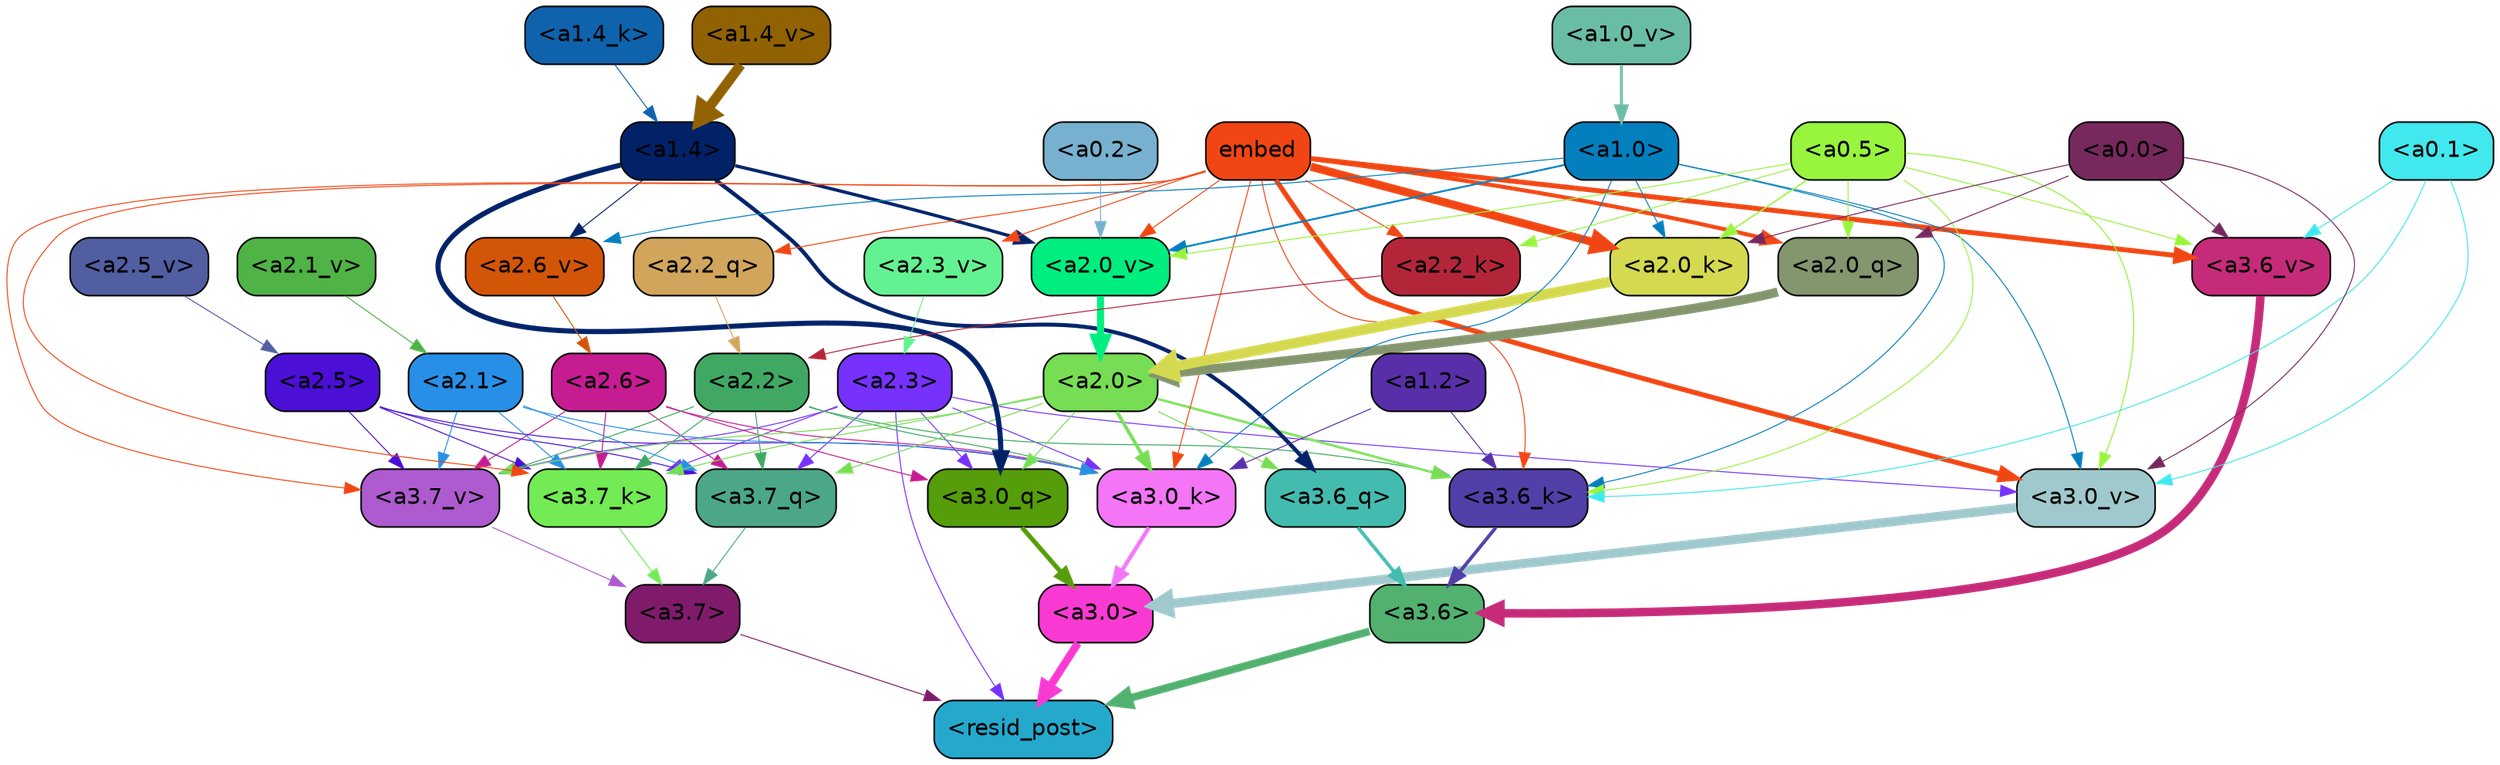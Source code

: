 strict digraph "" {
	graph [bgcolor=transparent,
		layout=dot,
		overlap=false,
		splines=true
	];
	"<a3.7>"	[color=black,
		fillcolor="#801b6c",
		fontname=Helvetica,
		shape=box,
		style="filled, rounded"];
	"<resid_post>"	[color=black,
		fillcolor="#24a9cd",
		fontname=Helvetica,
		shape=box,
		style="filled, rounded"];
	"<a3.7>" -> "<resid_post>"	[color="#801b6c",
		penwidth=0.6];
	"<a3.6>"	[color=black,
		fillcolor="#52b16f",
		fontname=Helvetica,
		shape=box,
		style="filled, rounded"];
	"<a3.6>" -> "<resid_post>"	[color="#52b16f",
		penwidth=4.7534414529800415];
	"<a3.0>"	[color=black,
		fillcolor="#f83ad2",
		fontname=Helvetica,
		shape=box,
		style="filled, rounded"];
	"<a3.0>" -> "<resid_post>"	[color="#f83ad2",
		penwidth=4.898576855659485];
	"<a2.3>"	[color=black,
		fillcolor="#7631fc",
		fontname=Helvetica,
		shape=box,
		style="filled, rounded"];
	"<a2.3>" -> "<resid_post>"	[color="#7631fc",
		penwidth=0.6];
	"<a3.7_q>"	[color=black,
		fillcolor="#4ba788",
		fontname=Helvetica,
		shape=box,
		style="filled, rounded"];
	"<a2.3>" -> "<a3.7_q>"	[color="#7631fc",
		penwidth=0.6];
	"<a3.0_q>"	[color=black,
		fillcolor="#559d0a",
		fontname=Helvetica,
		shape=box,
		style="filled, rounded"];
	"<a2.3>" -> "<a3.0_q>"	[color="#7631fc",
		penwidth=0.6];
	"<a3.7_k>"	[color=black,
		fillcolor="#72eb54",
		fontname=Helvetica,
		shape=box,
		style="filled, rounded"];
	"<a2.3>" -> "<a3.7_k>"	[color="#7631fc",
		penwidth=0.6];
	"<a3.0_k>"	[color=black,
		fillcolor="#f475f6",
		fontname=Helvetica,
		shape=box,
		style="filled, rounded"];
	"<a2.3>" -> "<a3.0_k>"	[color="#7631fc",
		penwidth=0.6];
	"<a3.7_v>"	[color=black,
		fillcolor="#ad5bcf",
		fontname=Helvetica,
		shape=box,
		style="filled, rounded"];
	"<a2.3>" -> "<a3.7_v>"	[color="#7631fc",
		penwidth=0.6];
	"<a3.0_v>"	[color=black,
		fillcolor="#a0c9cd",
		fontname=Helvetica,
		shape=box,
		style="filled, rounded"];
	"<a2.3>" -> "<a3.0_v>"	[color="#7631fc",
		penwidth=0.6];
	"<a3.7_q>" -> "<a3.7>"	[color="#4ba788",
		penwidth=0.6];
	"<a3.6_q>"	[color=black,
		fillcolor="#43bcaf",
		fontname=Helvetica,
		shape=box,
		style="filled, rounded"];
	"<a3.6_q>" -> "<a3.6>"	[color="#43bcaf",
		penwidth=2.160832464694977];
	"<a3.0_q>" -> "<a3.0>"	[color="#559d0a",
		penwidth=2.870753765106201];
	"<a3.7_k>" -> "<a3.7>"	[color="#72eb54",
		penwidth=0.6];
	"<a3.6_k>"	[color=black,
		fillcolor="#523fa8",
		fontname=Helvetica,
		shape=box,
		style="filled, rounded"];
	"<a3.6_k>" -> "<a3.6>"	[color="#523fa8",
		penwidth=2.13908451795578];
	"<a3.0_k>" -> "<a3.0>"	[color="#f475f6",
		penwidth=2.520303964614868];
	"<a3.7_v>" -> "<a3.7>"	[color="#ad5bcf",
		penwidth=0.6];
	"<a3.6_v>"	[color=black,
		fillcolor="#c62b7a",
		fontname=Helvetica,
		shape=box,
		style="filled, rounded"];
	"<a3.6_v>" -> "<a3.6>"	[color="#c62b7a",
		penwidth=5.297133803367615];
	"<a3.0_v>" -> "<a3.0>"	[color="#a0c9cd",
		penwidth=5.680712580680847];
	"<a2.6>"	[color=black,
		fillcolor="#c61c92",
		fontname=Helvetica,
		shape=box,
		style="filled, rounded"];
	"<a2.6>" -> "<a3.7_q>"	[color="#c61c92",
		penwidth=0.6];
	"<a2.6>" -> "<a3.0_q>"	[color="#c61c92",
		penwidth=0.6];
	"<a2.6>" -> "<a3.7_k>"	[color="#c61c92",
		penwidth=0.6];
	"<a2.6>" -> "<a3.0_k>"	[color="#c61c92",
		penwidth=0.6];
	"<a2.6>" -> "<a3.7_v>"	[color="#c61c92",
		penwidth=0.6];
	"<a2.5>"	[color=black,
		fillcolor="#4b0fd6",
		fontname=Helvetica,
		shape=box,
		style="filled, rounded"];
	"<a2.5>" -> "<a3.7_q>"	[color="#4b0fd6",
		penwidth=0.6];
	"<a2.5>" -> "<a3.7_k>"	[color="#4b0fd6",
		penwidth=0.6];
	"<a2.5>" -> "<a3.0_k>"	[color="#4b0fd6",
		penwidth=0.6];
	"<a2.5>" -> "<a3.7_v>"	[color="#4b0fd6",
		penwidth=0.6];
	"<a2.2>"	[color=black,
		fillcolor="#40a862",
		fontname=Helvetica,
		shape=box,
		style="filled, rounded"];
	"<a2.2>" -> "<a3.7_q>"	[color="#40a862",
		penwidth=0.6];
	"<a2.2>" -> "<a3.7_k>"	[color="#40a862",
		penwidth=0.6];
	"<a2.2>" -> "<a3.6_k>"	[color="#40a862",
		penwidth=0.6];
	"<a2.2>" -> "<a3.0_k>"	[color="#40a862",
		penwidth=0.6];
	"<a2.2>" -> "<a3.7_v>"	[color="#40a862",
		penwidth=0.6];
	"<a2.1>"	[color=black,
		fillcolor="#288fe7",
		fontname=Helvetica,
		shape=box,
		style="filled, rounded"];
	"<a2.1>" -> "<a3.7_q>"	[color="#288fe7",
		penwidth=0.6];
	"<a2.1>" -> "<a3.7_k>"	[color="#288fe7",
		penwidth=0.6];
	"<a2.1>" -> "<a3.0_k>"	[color="#288fe7",
		penwidth=0.6];
	"<a2.1>" -> "<a3.7_v>"	[color="#288fe7",
		penwidth=0.6];
	"<a2.0>"	[color=black,
		fillcolor="#76dd54",
		fontname=Helvetica,
		shape=box,
		style="filled, rounded"];
	"<a2.0>" -> "<a3.7_q>"	[color="#76dd54",
		penwidth=0.6];
	"<a2.0>" -> "<a3.6_q>"	[color="#76dd54",
		penwidth=0.6];
	"<a2.0>" -> "<a3.0_q>"	[color="#76dd54",
		penwidth=0.6];
	"<a2.0>" -> "<a3.7_k>"	[color="#76dd54",
		penwidth=0.6];
	"<a2.0>" -> "<a3.6_k>"	[color="#76dd54",
		penwidth=1.4855384826660156];
	"<a2.0>" -> "<a3.0_k>"	[color="#76dd54",
		penwidth=2.142689883708954];
	"<a2.0>" -> "<a3.7_v>"	[color="#76dd54",
		penwidth=0.6];
	"<a1.4>"	[color=black,
		fillcolor="#022268",
		fontname=Helvetica,
		shape=box,
		style="filled, rounded"];
	"<a1.4>" -> "<a3.6_q>"	[color="#022268",
		penwidth=2.4767253398895264];
	"<a1.4>" -> "<a3.0_q>"	[color="#022268",
		penwidth=3.192750334739685];
	"<a2.6_v>"	[color=black,
		fillcolor="#d35608",
		fontname=Helvetica,
		shape=box,
		style="filled, rounded"];
	"<a1.4>" -> "<a2.6_v>"	[color="#022268",
		penwidth=0.6];
	"<a2.0_v>"	[color=black,
		fillcolor="#00ed80",
		fontname=Helvetica,
		shape=box,
		style="filled, rounded"];
	"<a1.4>" -> "<a2.0_v>"	[color="#022268",
		penwidth=2.0349366441369057];
	embed	[color=black,
		fillcolor="#f14613",
		fontname=Helvetica,
		shape=box,
		style="filled, rounded"];
	embed -> "<a3.7_k>"	[color="#f14613",
		penwidth=0.6];
	embed -> "<a3.6_k>"	[color="#f14613",
		penwidth=0.6];
	embed -> "<a3.0_k>"	[color="#f14613",
		penwidth=0.6015868484973907];
	embed -> "<a3.7_v>"	[color="#f14613",
		penwidth=0.6];
	embed -> "<a3.6_v>"	[color="#f14613",
		penwidth=3.067279100418091];
	embed -> "<a3.0_v>"	[color="#f14613",
		penwidth=3.0891895294189453];
	"<a2.2_q>"	[color=black,
		fillcolor="#d1a65c",
		fontname=Helvetica,
		shape=box,
		style="filled, rounded"];
	embed -> "<a2.2_q>"	[color="#f14613",
		penwidth=0.6];
	"<a2.0_q>"	[color=black,
		fillcolor="#84966e",
		fontname=Helvetica,
		shape=box,
		style="filled, rounded"];
	embed -> "<a2.0_q>"	[color="#f14613",
		penwidth=2.482962191104889];
	"<a2.2_k>"	[color=black,
		fillcolor="#b3263a",
		fontname=Helvetica,
		shape=box,
		style="filled, rounded"];
	embed -> "<a2.2_k>"	[color="#f14613",
		penwidth=0.6];
	"<a2.0_k>"	[color=black,
		fillcolor="#d4d950",
		fontname=Helvetica,
		shape=box,
		style="filled, rounded"];
	embed -> "<a2.0_k>"	[color="#f14613",
		penwidth=5.09069561958313];
	"<a2.3_v>"	[color=black,
		fillcolor="#63f291",
		fontname=Helvetica,
		shape=box,
		style="filled, rounded"];
	embed -> "<a2.3_v>"	[color="#f14613",
		penwidth=0.6];
	embed -> "<a2.0_v>"	[color="#f14613",
		penwidth=0.6];
	"<a1.2>"	[color=black,
		fillcolor="#582fa8",
		fontname=Helvetica,
		shape=box,
		style="filled, rounded"];
	"<a1.2>" -> "<a3.6_k>"	[color="#582fa8",
		penwidth=0.6];
	"<a1.2>" -> "<a3.0_k>"	[color="#582fa8",
		penwidth=0.6];
	"<a1.0>"	[color=black,
		fillcolor="#037fbe",
		fontname=Helvetica,
		shape=box,
		style="filled, rounded"];
	"<a1.0>" -> "<a3.6_k>"	[color="#037fbe",
		penwidth=0.6];
	"<a1.0>" -> "<a3.0_k>"	[color="#037fbe",
		penwidth=0.6];
	"<a1.0>" -> "<a3.0_v>"	[color="#037fbe",
		penwidth=0.6];
	"<a1.0>" -> "<a2.0_k>"	[color="#037fbe",
		penwidth=0.6];
	"<a1.0>" -> "<a2.6_v>"	[color="#037fbe",
		penwidth=0.6];
	"<a1.0>" -> "<a2.0_v>"	[color="#037fbe",
		penwidth=1.1342760920524597];
	"<a0.5>"	[color=black,
		fillcolor="#98f43d",
		fontname=Helvetica,
		shape=box,
		style="filled, rounded"];
	"<a0.5>" -> "<a3.6_k>"	[color="#98f43d",
		penwidth=0.6];
	"<a0.5>" -> "<a3.6_v>"	[color="#98f43d",
		penwidth=0.6];
	"<a0.5>" -> "<a3.0_v>"	[color="#98f43d",
		penwidth=0.6549575447570533];
	"<a0.5>" -> "<a2.0_q>"	[color="#98f43d",
		penwidth=0.6];
	"<a0.5>" -> "<a2.2_k>"	[color="#98f43d",
		penwidth=0.6];
	"<a0.5>" -> "<a2.0_k>"	[color="#98f43d",
		penwidth=0.8980485796928406];
	"<a0.5>" -> "<a2.0_v>"	[color="#98f43d",
		penwidth=0.6];
	"<a0.1>"	[color=black,
		fillcolor="#41e8ee",
		fontname=Helvetica,
		shape=box,
		style="filled, rounded"];
	"<a0.1>" -> "<a3.6_k>"	[color="#41e8ee",
		penwidth=0.6];
	"<a0.1>" -> "<a3.6_v>"	[color="#41e8ee",
		penwidth=0.6];
	"<a0.1>" -> "<a3.0_v>"	[color="#41e8ee",
		penwidth=0.6];
	"<a0.0>"	[color=black,
		fillcolor="#77295e",
		fontname=Helvetica,
		shape=box,
		style="filled, rounded"];
	"<a0.0>" -> "<a3.6_v>"	[color="#77295e",
		penwidth=0.6];
	"<a0.0>" -> "<a3.0_v>"	[color="#77295e",
		penwidth=0.6];
	"<a0.0>" -> "<a2.0_q>"	[color="#77295e",
		penwidth=0.6];
	"<a0.0>" -> "<a2.0_k>"	[color="#77295e",
		penwidth=0.6];
	"<a2.2_q>" -> "<a2.2>"	[color="#d1a65c",
		penwidth=0.6];
	"<a2.0_q>" -> "<a2.0>"	[color="#84966e",
		penwidth=5.653985500335693];
	"<a2.2_k>" -> "<a2.2>"	[color="#b3263a",
		penwidth=0.6];
	"<a2.0_k>" -> "<a2.0>"	[color="#d4d950",
		penwidth=6.397904872894287];
	"<a2.6_v>" -> "<a2.6>"	[color="#d35608",
		penwidth=0.6];
	"<a2.5_v>"	[color=black,
		fillcolor="#515ea2",
		fontname=Helvetica,
		shape=box,
		style="filled, rounded"];
	"<a2.5_v>" -> "<a2.5>"	[color="#515ea2",
		penwidth=0.6];
	"<a2.3_v>" -> "<a2.3>"	[color="#63f291",
		penwidth=0.6];
	"<a2.1_v>"	[color=black,
		fillcolor="#50b345",
		fontname=Helvetica,
		shape=box,
		style="filled, rounded"];
	"<a2.1_v>" -> "<a2.1>"	[color="#50b345",
		penwidth=0.6];
	"<a2.0_v>" -> "<a2.0>"	[color="#00ed80",
		penwidth=4.48047137260437];
	"<a0.2>"	[color=black,
		fillcolor="#77b1cf",
		fontname=Helvetica,
		shape=box,
		style="filled, rounded"];
	"<a0.2>" -> "<a2.0_v>"	[color="#77b1cf",
		penwidth=0.6];
	"<a1.4_k>"	[color=black,
		fillcolor="#0f63ac",
		fontname=Helvetica,
		shape=box,
		style="filled, rounded"];
	"<a1.4_k>" -> "<a1.4>"	[color="#0f63ac",
		penwidth=0.6];
	"<a1.4_v>"	[color=black,
		fillcolor="#916202",
		fontname=Helvetica,
		shape=box,
		style="filled, rounded"];
	"<a1.4_v>" -> "<a1.4>"	[color="#916202",
		penwidth=6.273579955101013];
	"<a1.0_v>"	[color=black,
		fillcolor="#69bda4",
		fontname=Helvetica,
		shape=box,
		style="filled, rounded"];
	"<a1.0_v>" -> "<a1.0>"	[color="#69bda4",
		penwidth=1.7821020036935806];
}

